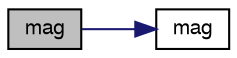 digraph "mag"
{
  bgcolor="transparent";
  edge [fontname="FreeSans",fontsize="10",labelfontname="FreeSans",labelfontsize="10"];
  node [fontname="FreeSans",fontsize="10",shape=record];
  rankdir="LR";
  Node64605 [label="mag",height=0.2,width=0.4,color="black", fillcolor="grey75", style="filled", fontcolor="black"];
  Node64605 -> Node64606 [color="midnightblue",fontsize="10",style="solid",fontname="FreeSans"];
  Node64606 [label="mag",height=0.2,width=0.4,color="black",URL="$a21124.html#a929da2a3fdcf3dacbbe0487d3a330dae"];
}
